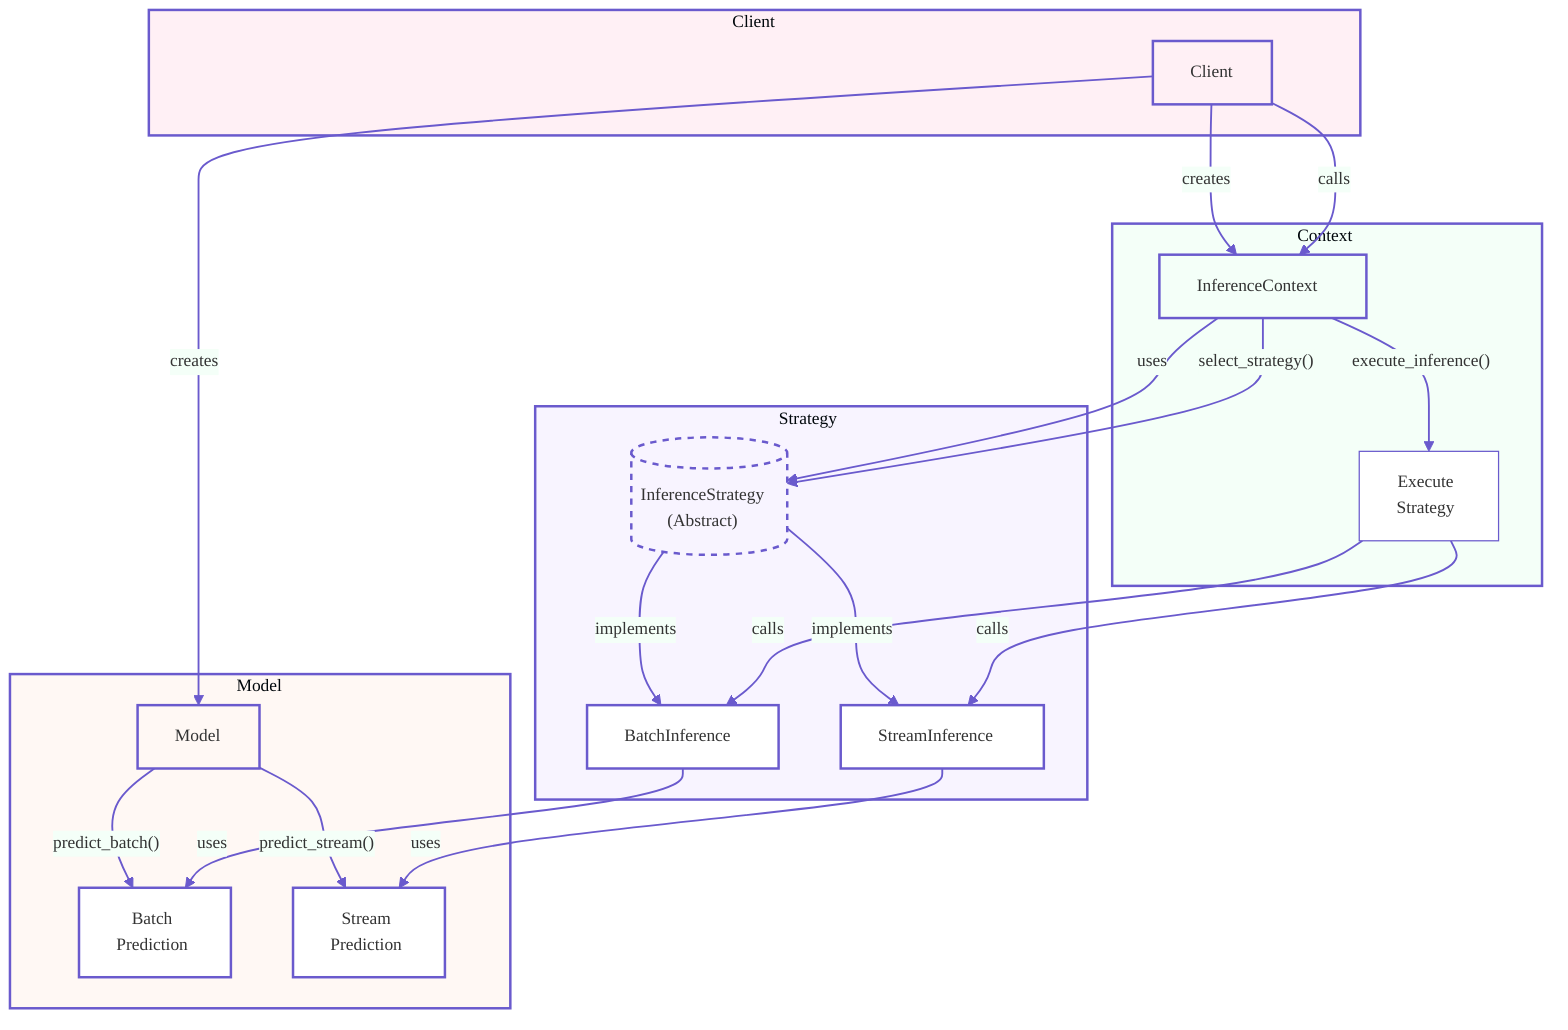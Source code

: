%%{init: {'theme': 'base', 'themeVariables': { 
    'primaryColor': '#f8f4ff', 
    'secondaryColor': '#f4fff8', 
    'tertiaryColor': '#fff8f4', 
    'mainBkg': '#ffffff', 
    'nodeBorder': '#6a5acd', 
    'clusterBkg': '#fafafa', 
    'clusterBorder': '#6a5acd', 
    'lineColor': '#6a5acd', 
    'fontFamily': 'Helvetica, Arial, sans-serif', 
    'fontSize': '14px' 
}}}%%

flowchart TB
    subgraph Strategy
        style Strategy fill:#f8f4ff,stroke:#6a5acd,stroke-width:2px
        IS[("InferenceStrategy<br>(Abstract)")]
        BI["BatchInference"]
        SI["StreamInference"]
        IS -->|"implements"| BI
        IS -->|"implements"| SI
    end

    subgraph Context
        style Context fill:#f4fff8,stroke:#6a5acd,stroke-width:2px
        IC["InferenceContext"]
        IC -->|"uses"| IS
        IC -->|"select_strategy()"| IS
        IC -->|"execute_inference()"| EX["Execute<br>Strategy"]
    end

    subgraph Model
        style Model fill:#fff8f4,stroke:#6a5acd,stroke-width:2px
        M["Model"]
        M -->|"predict_batch()"| BP["Batch<br>Prediction"]
        M -->|"predict_stream()"| SP["Stream<br>Prediction"]
    end

    subgraph Client
        style Client fill:#fff0f5,stroke:#6a5acd,stroke-width:2px
        CL["Client"]
        CL -->|"creates"| M
        CL -->|"creates"| IC
        CL -->|"calls"| IC
    end

    EX -->|"calls"| BI
    EX -->|"calls"| SI
    BI -->|"uses"| BP
    SI -->|"uses"| SP

    classDef abstract fill:#f8f4ff,stroke:#6a5acd,stroke-width:2px,stroke-dasharray: 5 5
    classDef concrete fill:#ffffff,stroke:#6a5acd,stroke-width:2px
    classDef context fill:#f4fff8,stroke:#6a5acd,stroke-width:2px
    classDef model fill:#fff8f4,stroke:#6a5acd,stroke-width:2px
    classDef client fill:#fff0f5,stroke:#6a5acd,stroke-width:2px

    class IS abstract
    class BI,SI,BP,SP concrete
    class IC context
    class M model
    class CL client

    linkStyle default stroke:#6a5acd,stroke-width:1.5px